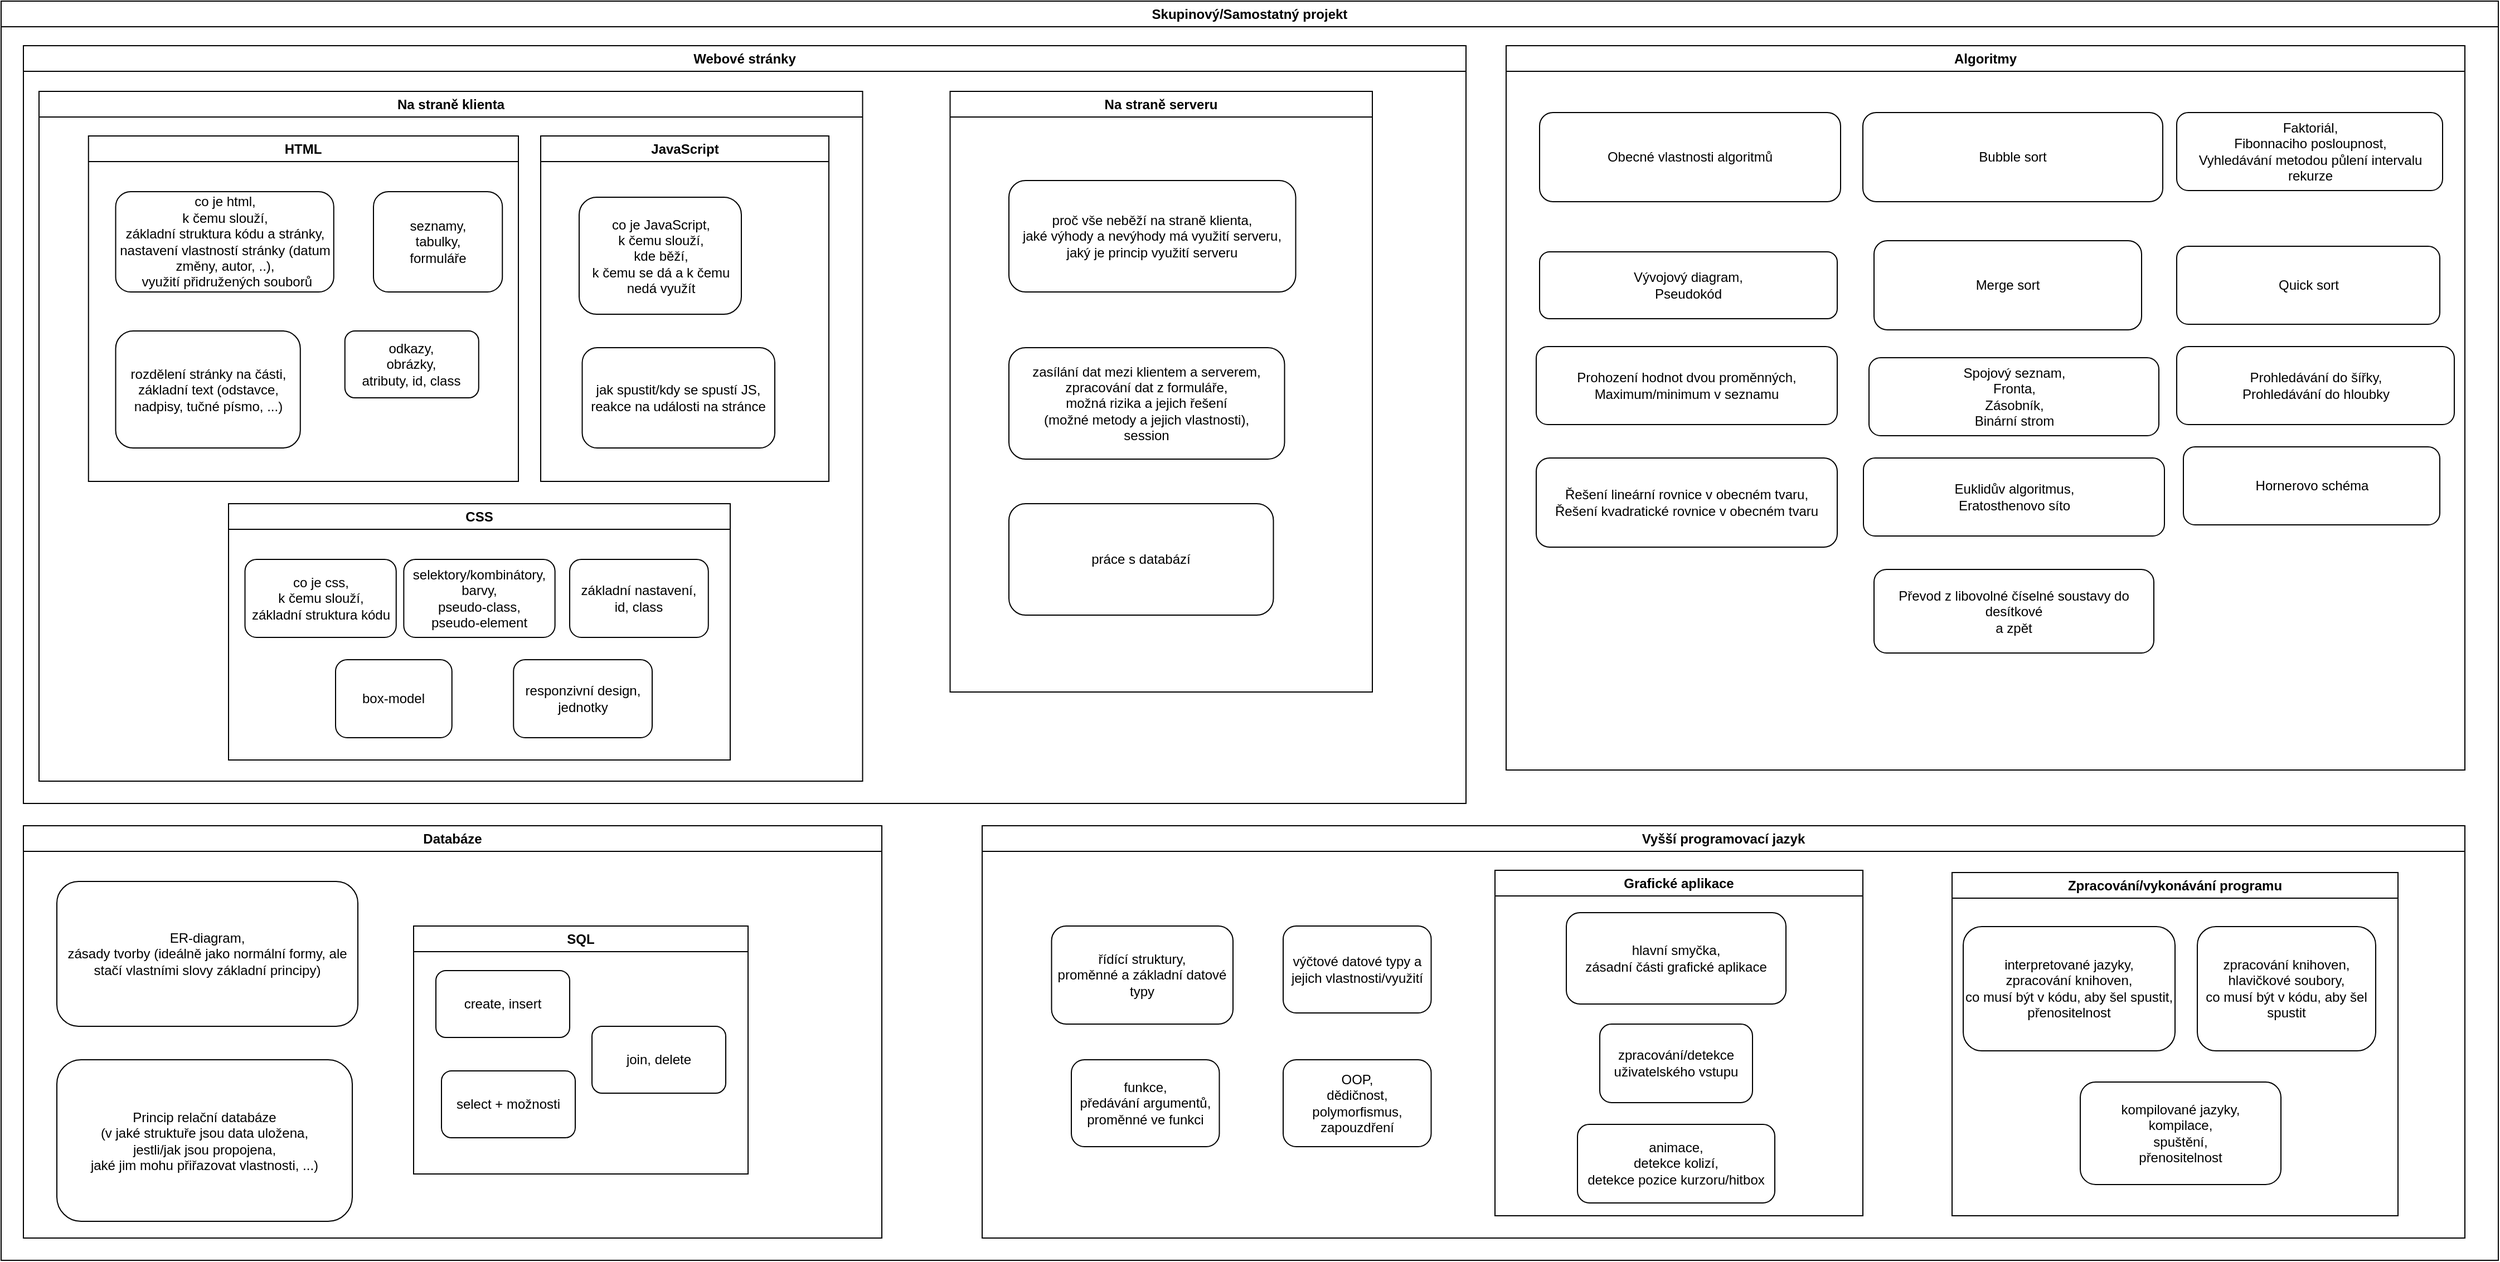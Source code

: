 <mxfile version="26.0.11">
  <diagram name="Stránka-1" id="hBw3o54_oPbg6Phv4OLk">
    <mxGraphModel dx="3050" dy="-374" grid="1" gridSize="10" guides="1" tooltips="1" connect="1" arrows="1" fold="1" page="1" pageScale="1" pageWidth="827" pageHeight="1169" math="0" shadow="0">
      <root>
        <mxCell id="0" />
        <mxCell id="1" parent="0" />
        <mxCell id="DdNEtIH8sY0ZgAwJeYeQ-1" value="Skupinový/Samostatný projekt" style="swimlane;whiteSpace=wrap;html=1;direction=east;movable=1;resizable=1;rotatable=1;deletable=1;editable=1;locked=0;connectable=1;flipV=0;flipH=0;rotation=0;" parent="1" vertex="1">
          <mxGeometry x="-1540" y="1180" width="2240" height="1130" as="geometry" />
        </mxCell>
        <mxCell id="DdNEtIH8sY0ZgAwJeYeQ-7" value="Databáze" style="swimlane;whiteSpace=wrap;html=1;rotation=0;direction=east;" parent="DdNEtIH8sY0ZgAwJeYeQ-1" vertex="1">
          <mxGeometry x="20" y="740" width="770" height="370" as="geometry" />
        </mxCell>
        <mxCell id="DdNEtIH8sY0ZgAwJeYeQ-10" value="ER-diagram,&lt;br&gt;zásady tvorby (ideálně jako normální formy, ale stačí vlastními slovy základní principy)" style="rounded=1;whiteSpace=wrap;html=1;rotation=0;direction=east;" parent="DdNEtIH8sY0ZgAwJeYeQ-7" vertex="1">
          <mxGeometry x="30" y="50" width="270" height="130" as="geometry" />
        </mxCell>
        <mxCell id="DdNEtIH8sY0ZgAwJeYeQ-11" value="Princip relační databáze&lt;br&gt;(v jaké struktuře jsou data uložena,&lt;br&gt;jestli/jak jsou propojena,&lt;br&gt;jaké jim mohu přiřazovat vlastnosti, ...)" style="rounded=1;whiteSpace=wrap;html=1;rotation=0;direction=east;" parent="DdNEtIH8sY0ZgAwJeYeQ-7" vertex="1">
          <mxGeometry x="30" y="210" width="265" height="145" as="geometry" />
        </mxCell>
        <mxCell id="DdNEtIH8sY0ZgAwJeYeQ-17" value="SQL" style="swimlane;whiteSpace=wrap;html=1;rotation=0;direction=east;" parent="DdNEtIH8sY0ZgAwJeYeQ-7" vertex="1">
          <mxGeometry x="350" y="90" width="300" height="222.5" as="geometry" />
        </mxCell>
        <mxCell id="DdNEtIH8sY0ZgAwJeYeQ-18" value="create, insert" style="rounded=1;whiteSpace=wrap;html=1;rotation=0;direction=east;" parent="DdNEtIH8sY0ZgAwJeYeQ-17" vertex="1">
          <mxGeometry x="20" y="40" width="120" height="60" as="geometry" />
        </mxCell>
        <mxCell id="DdNEtIH8sY0ZgAwJeYeQ-19" value="select + možnosti" style="rounded=1;whiteSpace=wrap;html=1;rotation=0;direction=east;" parent="DdNEtIH8sY0ZgAwJeYeQ-17" vertex="1">
          <mxGeometry x="25" y="130" width="120" height="60" as="geometry" />
        </mxCell>
        <mxCell id="DdNEtIH8sY0ZgAwJeYeQ-20" value="join, delete" style="rounded=1;whiteSpace=wrap;html=1;rotation=0;direction=east;" parent="DdNEtIH8sY0ZgAwJeYeQ-17" vertex="1">
          <mxGeometry x="160" y="90" width="120" height="60" as="geometry" />
        </mxCell>
        <mxCell id="DdNEtIH8sY0ZgAwJeYeQ-21" value="Algoritmy" style="swimlane;whiteSpace=wrap;html=1;rotation=0;direction=east;" parent="DdNEtIH8sY0ZgAwJeYeQ-1" vertex="1">
          <mxGeometry x="1350" y="40" width="860" height="650" as="geometry" />
        </mxCell>
        <mxCell id="DdNEtIH8sY0ZgAwJeYeQ-22" value="Obecné vlastnosti algoritmů" style="rounded=1;whiteSpace=wrap;html=1;rotation=0;direction=east;" parent="DdNEtIH8sY0ZgAwJeYeQ-21" vertex="1">
          <mxGeometry x="30" y="60" width="270" height="80" as="geometry" />
        </mxCell>
        <mxCell id="DdNEtIH8sY0ZgAwJeYeQ-23" value="Prohození hodnot dvou proměnných,&lt;br&gt;Maximum/minimum v seznamu" style="rounded=1;whiteSpace=wrap;html=1;rotation=0;direction=east;" parent="DdNEtIH8sY0ZgAwJeYeQ-21" vertex="1">
          <mxGeometry x="27" y="270" width="270" height="70" as="geometry" />
        </mxCell>
        <mxCell id="DdNEtIH8sY0ZgAwJeYeQ-25" value="Řešení lineární rovnice v obecném tvaru,&lt;br&gt;Řešení kvadratické rovnice v obecném tvaru" style="rounded=1;whiteSpace=wrap;html=1;rotation=0;direction=east;" parent="DdNEtIH8sY0ZgAwJeYeQ-21" vertex="1">
          <mxGeometry x="27" y="370" width="270" height="80" as="geometry" />
        </mxCell>
        <mxCell id="DdNEtIH8sY0ZgAwJeYeQ-30" value="Euklidův algoritmus,&lt;br&gt;Eratosthenovo síto" style="rounded=1;whiteSpace=wrap;html=1;rotation=0;direction=east;" parent="DdNEtIH8sY0ZgAwJeYeQ-21" vertex="1">
          <mxGeometry x="320.5" y="370" width="270" height="70" as="geometry" />
        </mxCell>
        <mxCell id="DdNEtIH8sY0ZgAwJeYeQ-31" value="Bubble sort" style="rounded=1;whiteSpace=wrap;html=1;rotation=0;direction=east;" parent="DdNEtIH8sY0ZgAwJeYeQ-21" vertex="1">
          <mxGeometry x="320" y="60" width="269" height="80" as="geometry" />
        </mxCell>
        <mxCell id="DdNEtIH8sY0ZgAwJeYeQ-32" value="Faktoriál,&lt;br&gt;Fibonnaciho posloupnost,&lt;br&gt;Vyhledávání metodou půlení intervalu&lt;br&gt;rekurze" style="rounded=1;whiteSpace=wrap;html=1;rotation=0;direction=east;" parent="DdNEtIH8sY0ZgAwJeYeQ-21" vertex="1">
          <mxGeometry x="601.5" y="60" width="238.5" height="70" as="geometry" />
        </mxCell>
        <mxCell id="DdNEtIH8sY0ZgAwJeYeQ-33" value="Hornerovo schéma" style="rounded=1;whiteSpace=wrap;html=1;rotation=0;direction=east;" parent="DdNEtIH8sY0ZgAwJeYeQ-21" vertex="1">
          <mxGeometry x="607.5" y="360" width="230" height="70" as="geometry" />
        </mxCell>
        <mxCell id="DdNEtIH8sY0ZgAwJeYeQ-34" value="Převod z libovolné číselné soustavy do desítkové&lt;br&gt;a zpět" style="rounded=1;whiteSpace=wrap;html=1;rotation=0;direction=east;" parent="DdNEtIH8sY0ZgAwJeYeQ-21" vertex="1">
          <mxGeometry x="330" y="470" width="251" height="75" as="geometry" />
        </mxCell>
        <mxCell id="DdNEtIH8sY0ZgAwJeYeQ-35" value="Spojový seznam,&lt;br&gt;Fronta,&lt;br&gt;Zásobník,&lt;br&gt;Binární strom" style="rounded=1;whiteSpace=wrap;html=1;rotation=0;direction=east;" parent="DdNEtIH8sY0ZgAwJeYeQ-21" vertex="1">
          <mxGeometry x="325.5" y="280" width="260" height="70" as="geometry" />
        </mxCell>
        <mxCell id="DdNEtIH8sY0ZgAwJeYeQ-36" value="Prohledávání do šířky,&lt;br&gt;Prohledávání do hloubky" style="rounded=1;whiteSpace=wrap;html=1;rotation=0;direction=east;" parent="DdNEtIH8sY0ZgAwJeYeQ-21" vertex="1">
          <mxGeometry x="601.5" y="270" width="249" height="70" as="geometry" />
        </mxCell>
        <mxCell id="DdNEtIH8sY0ZgAwJeYeQ-38" value="Quick sort" style="rounded=1;whiteSpace=wrap;html=1;rotation=0;direction=east;" parent="DdNEtIH8sY0ZgAwJeYeQ-21" vertex="1">
          <mxGeometry x="601.5" y="180" width="236" height="70" as="geometry" />
        </mxCell>
        <mxCell id="DdNEtIH8sY0ZgAwJeYeQ-39" value="Merge sort" style="rounded=1;whiteSpace=wrap;html=1;rotation=0;direction=east;" parent="DdNEtIH8sY0ZgAwJeYeQ-21" vertex="1">
          <mxGeometry x="330" y="175" width="240" height="80" as="geometry" />
        </mxCell>
        <mxCell id="DdNEtIH8sY0ZgAwJeYeQ-40" value="Vývojový diagram,&lt;br&gt;Pseudokód" style="rounded=1;whiteSpace=wrap;html=1;rotation=0;direction=east;" parent="DdNEtIH8sY0ZgAwJeYeQ-21" vertex="1">
          <mxGeometry x="30" y="185" width="267" height="60" as="geometry" />
        </mxCell>
        <mxCell id="DdNEtIH8sY0ZgAwJeYeQ-41" value="Webové stránky" style="swimlane;whiteSpace=wrap;html=1;rotation=0;direction=east;" parent="DdNEtIH8sY0ZgAwJeYeQ-1" vertex="1">
          <mxGeometry x="20" y="40" width="1294" height="680" as="geometry" />
        </mxCell>
        <mxCell id="DdNEtIH8sY0ZgAwJeYeQ-42" value="Na straně klienta" style="swimlane;whiteSpace=wrap;html=1;startSize=23;rotation=0;direction=east;" parent="DdNEtIH8sY0ZgAwJeYeQ-41" vertex="1">
          <mxGeometry x="14" y="41" width="738.75" height="619" as="geometry" />
        </mxCell>
        <mxCell id="DdNEtIH8sY0ZgAwJeYeQ-43" value="HTML" style="swimlane;whiteSpace=wrap;html=1;rotation=0;direction=east;" parent="DdNEtIH8sY0ZgAwJeYeQ-42" vertex="1">
          <mxGeometry x="44.38" y="40" width="385.62" height="310" as="geometry" />
        </mxCell>
        <mxCell id="DdNEtIH8sY0ZgAwJeYeQ-44" value="co je html,&lt;br&gt;k čemu slouží,&lt;br&gt;základní struktura kódu a stránky,&lt;br&gt;nastavení vlastností stránky (datum změny, autor, ..),&lt;br&gt;&amp;nbsp;využití přidružených souborů" style="rounded=1;whiteSpace=wrap;html=1;rotation=0;direction=east;" parent="DdNEtIH8sY0ZgAwJeYeQ-43" vertex="1">
          <mxGeometry x="24.37" y="50" width="195.63" height="90" as="geometry" />
        </mxCell>
        <mxCell id="DdNEtIH8sY0ZgAwJeYeQ-45" value="rozdělení stránky na části,&lt;br&gt;základní text (odstavce, nadpisy, tučné písmo, ...)" style="rounded=1;whiteSpace=wrap;html=1;rotation=0;direction=east;" parent="DdNEtIH8sY0ZgAwJeYeQ-43" vertex="1">
          <mxGeometry x="24.37" y="175" width="165.63" height="105" as="geometry" />
        </mxCell>
        <mxCell id="DdNEtIH8sY0ZgAwJeYeQ-46" value="seznamy,&lt;br&gt;tabulky,&lt;br&gt;formuláře" style="rounded=1;whiteSpace=wrap;html=1;rotation=0;direction=east;" parent="DdNEtIH8sY0ZgAwJeYeQ-43" vertex="1">
          <mxGeometry x="255.62" y="50" width="115.63" height="90" as="geometry" />
        </mxCell>
        <mxCell id="DdNEtIH8sY0ZgAwJeYeQ-47" value="odkazy,&lt;br&gt;obrázky,&lt;br&gt;atributy, id, class" style="rounded=1;whiteSpace=wrap;html=1;rotation=0;direction=east;" parent="DdNEtIH8sY0ZgAwJeYeQ-43" vertex="1">
          <mxGeometry x="230" y="175" width="120" height="60" as="geometry" />
        </mxCell>
        <mxCell id="DdNEtIH8sY0ZgAwJeYeQ-48" value="JavaScript" style="swimlane;whiteSpace=wrap;html=1;startSize=23;rotation=0;direction=east;" parent="DdNEtIH8sY0ZgAwJeYeQ-42" vertex="1">
          <mxGeometry x="450" y="40" width="258.5" height="310" as="geometry" />
        </mxCell>
        <mxCell id="DdNEtIH8sY0ZgAwJeYeQ-49" value="co je JavaScript,&lt;br&gt;k čemu slouží,&lt;br&gt;kde běží,&lt;br&gt;k čemu se dá a k čemu nedá využít" style="rounded=1;whiteSpace=wrap;html=1;rotation=0;direction=east;" parent="DdNEtIH8sY0ZgAwJeYeQ-48" vertex="1">
          <mxGeometry x="34.5" y="55" width="145.5" height="105" as="geometry" />
        </mxCell>
        <mxCell id="DdNEtIH8sY0ZgAwJeYeQ-50" value="jak spustit/kdy se spustí JS,&lt;br&gt;reakce na události na stránce" style="rounded=1;whiteSpace=wrap;html=1;rotation=0;direction=east;" parent="DdNEtIH8sY0ZgAwJeYeQ-48" vertex="1">
          <mxGeometry x="37.25" y="190" width="172.75" height="90" as="geometry" />
        </mxCell>
        <mxCell id="DdNEtIH8sY0ZgAwJeYeQ-51" value="CSS" style="swimlane;whiteSpace=wrap;html=1;startSize=23;rotation=0;direction=east;" parent="DdNEtIH8sY0ZgAwJeYeQ-42" vertex="1">
          <mxGeometry x="170" y="370" width="450" height="230" as="geometry" />
        </mxCell>
        <mxCell id="DdNEtIH8sY0ZgAwJeYeQ-52" value="co je css,&lt;br&gt;k čemu slouží,&lt;br&gt;základní struktura kódu" style="rounded=1;whiteSpace=wrap;html=1;rotation=0;direction=east;" parent="DdNEtIH8sY0ZgAwJeYeQ-51" vertex="1">
          <mxGeometry x="14.75" y="50" width="135.63" height="70" as="geometry" />
        </mxCell>
        <mxCell id="DdNEtIH8sY0ZgAwJeYeQ-53" value="box-model" style="rounded=1;whiteSpace=wrap;html=1;rotation=0;direction=east;" parent="DdNEtIH8sY0ZgAwJeYeQ-51" vertex="1">
          <mxGeometry x="96" y="140" width="104.38" height="70" as="geometry" />
        </mxCell>
        <mxCell id="DdNEtIH8sY0ZgAwJeYeQ-55" value="základní nastavení,&lt;br&gt;id, class" style="rounded=1;whiteSpace=wrap;html=1;rotation=0;direction=east;" parent="DdNEtIH8sY0ZgAwJeYeQ-51" vertex="1">
          <mxGeometry x="306" y="50" width="124.38" height="70" as="geometry" />
        </mxCell>
        <mxCell id="DdNEtIH8sY0ZgAwJeYeQ-56" value="selektory/kombinátory,&lt;br&gt;barvy,&lt;br&gt;pseudo-class,&lt;br&gt;pseudo-element" style="rounded=1;whiteSpace=wrap;html=1;rotation=0;direction=east;" parent="DdNEtIH8sY0ZgAwJeYeQ-51" vertex="1">
          <mxGeometry x="157.19" y="50" width="135.63" height="70" as="geometry" />
        </mxCell>
        <mxCell id="DdNEtIH8sY0ZgAwJeYeQ-57" value="responzivní design,&lt;br&gt;jednotky" style="rounded=1;whiteSpace=wrap;html=1;rotation=0;direction=east;" parent="DdNEtIH8sY0ZgAwJeYeQ-51" vertex="1">
          <mxGeometry x="255.62" y="140" width="124.38" height="70" as="geometry" />
        </mxCell>
        <mxCell id="DdNEtIH8sY0ZgAwJeYeQ-58" value="Na straně serveru" style="swimlane;whiteSpace=wrap;html=1;rotation=0;direction=east;" parent="DdNEtIH8sY0ZgAwJeYeQ-41" vertex="1">
          <mxGeometry x="831.25" y="41" width="378.75" height="539" as="geometry" />
        </mxCell>
        <mxCell id="DdNEtIH8sY0ZgAwJeYeQ-59" value="proč vše neběží na straně klienta,&lt;br&gt;jaké výhody a nevýhody má využití serveru,&lt;br&gt;jaký je princip využití serveru" style="rounded=1;whiteSpace=wrap;html=1;rotation=0;direction=east;" parent="DdNEtIH8sY0ZgAwJeYeQ-58" vertex="1">
          <mxGeometry x="52.75" y="80" width="257.25" height="100" as="geometry" />
        </mxCell>
        <mxCell id="DdNEtIH8sY0ZgAwJeYeQ-60" value="zasílání dat mezi klientem a serverem,&lt;br&gt;zpracování dat z formuláře,&lt;br&gt;možná rizika a jejich řešení&lt;br&gt;(možné metody a jejich vlastnosti),&lt;br&gt;session" style="rounded=1;whiteSpace=wrap;html=1;rotation=0;direction=east;" parent="DdNEtIH8sY0ZgAwJeYeQ-58" vertex="1">
          <mxGeometry x="52.75" y="230" width="247.25" height="100" as="geometry" />
        </mxCell>
        <mxCell id="DdNEtIH8sY0ZgAwJeYeQ-61" value="práce s databází" style="rounded=1;whiteSpace=wrap;html=1;rotation=0;direction=east;" parent="DdNEtIH8sY0ZgAwJeYeQ-58" vertex="1">
          <mxGeometry x="52.75" y="370" width="237.25" height="100" as="geometry" />
        </mxCell>
        <mxCell id="DdNEtIH8sY0ZgAwJeYeQ-62" value="Vyšší programovací jazyk" style="swimlane;whiteSpace=wrap;html=1;rotation=0;direction=east;" parent="DdNEtIH8sY0ZgAwJeYeQ-1" vertex="1">
          <mxGeometry x="880" y="740" width="1330" height="370" as="geometry" />
        </mxCell>
        <mxCell id="DdNEtIH8sY0ZgAwJeYeQ-63" value="řídící struktury,&lt;br&gt;proměnné a základní datové typy" style="rounded=1;whiteSpace=wrap;html=1;rotation=0;direction=east;" parent="DdNEtIH8sY0ZgAwJeYeQ-62" vertex="1">
          <mxGeometry x="62.25" y="90" width="162.75" height="88" as="geometry" />
        </mxCell>
        <mxCell id="DdNEtIH8sY0ZgAwJeYeQ-64" value="funkce,&lt;br&gt;předávání argumentů,&lt;br&gt;proměnné ve funkci" style="rounded=1;whiteSpace=wrap;html=1;rotation=0;direction=east;" parent="DdNEtIH8sY0ZgAwJeYeQ-62" vertex="1">
          <mxGeometry x="80" y="210" width="132.75" height="78" as="geometry" />
        </mxCell>
        <mxCell id="DdNEtIH8sY0ZgAwJeYeQ-66" value="výčtové datové typy a jejich vlastnosti/využití" style="rounded=1;whiteSpace=wrap;html=1;rotation=0;direction=east;" parent="DdNEtIH8sY0ZgAwJeYeQ-62" vertex="1">
          <mxGeometry x="270" y="90" width="132.75" height="78" as="geometry" />
        </mxCell>
        <mxCell id="DdNEtIH8sY0ZgAwJeYeQ-67" value="OOP,&lt;br&gt;dědičnost,&lt;br&gt;polymorfismus,&lt;br&gt;zapouzdření" style="rounded=1;whiteSpace=wrap;html=1;rotation=0;direction=east;" parent="DdNEtIH8sY0ZgAwJeYeQ-62" vertex="1">
          <mxGeometry x="270" y="210" width="132.75" height="78" as="geometry" />
        </mxCell>
        <mxCell id="DdNEtIH8sY0ZgAwJeYeQ-68" value="Grafické aplikace" style="swimlane;whiteSpace=wrap;html=1;rotation=0;direction=east;" parent="DdNEtIH8sY0ZgAwJeYeQ-62" vertex="1">
          <mxGeometry x="460" y="40" width="330" height="310" as="geometry" />
        </mxCell>
        <mxCell id="DdNEtIH8sY0ZgAwJeYeQ-69" value="hlavní smyčka,&lt;br&gt;zásadní části grafické aplikace" style="rounded=1;whiteSpace=wrap;html=1;rotation=0;direction=east;" parent="DdNEtIH8sY0ZgAwJeYeQ-68" vertex="1">
          <mxGeometry x="64" y="38" width="197" height="82" as="geometry" />
        </mxCell>
        <mxCell id="DdNEtIH8sY0ZgAwJeYeQ-70" value="zpracování/detekce uživatelského vstupu" style="rounded=1;whiteSpace=wrap;html=1;rotation=0;direction=east;" parent="DdNEtIH8sY0ZgAwJeYeQ-68" vertex="1">
          <mxGeometry x="94" y="138" width="137" height="70.5" as="geometry" />
        </mxCell>
        <mxCell id="DdNEtIH8sY0ZgAwJeYeQ-71" value="animace,&lt;br&gt;detekce kolizí,&lt;br&gt;detekce pozice kurzoru/hitbox" style="rounded=1;whiteSpace=wrap;html=1;rotation=0;direction=east;" parent="DdNEtIH8sY0ZgAwJeYeQ-68" vertex="1">
          <mxGeometry x="74" y="228" width="177" height="70.5" as="geometry" />
        </mxCell>
        <mxCell id="DdNEtIH8sY0ZgAwJeYeQ-72" value="Zpracování/vykonávání programu" style="swimlane;whiteSpace=wrap;html=1;rotation=0;direction=east;" parent="DdNEtIH8sY0ZgAwJeYeQ-62" vertex="1">
          <mxGeometry x="870" y="42" width="400" height="308" as="geometry" />
        </mxCell>
        <mxCell id="DdNEtIH8sY0ZgAwJeYeQ-73" value="interpretované jazyky,&lt;br&gt;zpracování knihoven,&lt;br&gt;co musí být v kódu, aby šel spustit,&lt;br&gt;přenositelnost" style="rounded=1;whiteSpace=wrap;html=1;rotation=0;direction=east;" parent="DdNEtIH8sY0ZgAwJeYeQ-72" vertex="1">
          <mxGeometry x="10" y="48.5" width="190" height="111.5" as="geometry" />
        </mxCell>
        <mxCell id="DdNEtIH8sY0ZgAwJeYeQ-74" value="kompilované jazyky,&lt;br&gt;kompilace,&lt;br&gt;spuštění,&lt;br&gt;přenositelnost" style="rounded=1;whiteSpace=wrap;html=1;rotation=0;direction=east;" parent="DdNEtIH8sY0ZgAwJeYeQ-72" vertex="1">
          <mxGeometry x="115" y="188" width="180" height="92" as="geometry" />
        </mxCell>
        <mxCell id="DdNEtIH8sY0ZgAwJeYeQ-75" value="zpracování knihoven,&lt;br&gt;hlavičkové soubory,&lt;br&gt;co musí být v kódu, aby šel spustit" style="rounded=1;whiteSpace=wrap;html=1;rotation=0;direction=east;" parent="DdNEtIH8sY0ZgAwJeYeQ-72" vertex="1">
          <mxGeometry x="220" y="48.5" width="160" height="111.5" as="geometry" />
        </mxCell>
      </root>
    </mxGraphModel>
  </diagram>
</mxfile>
